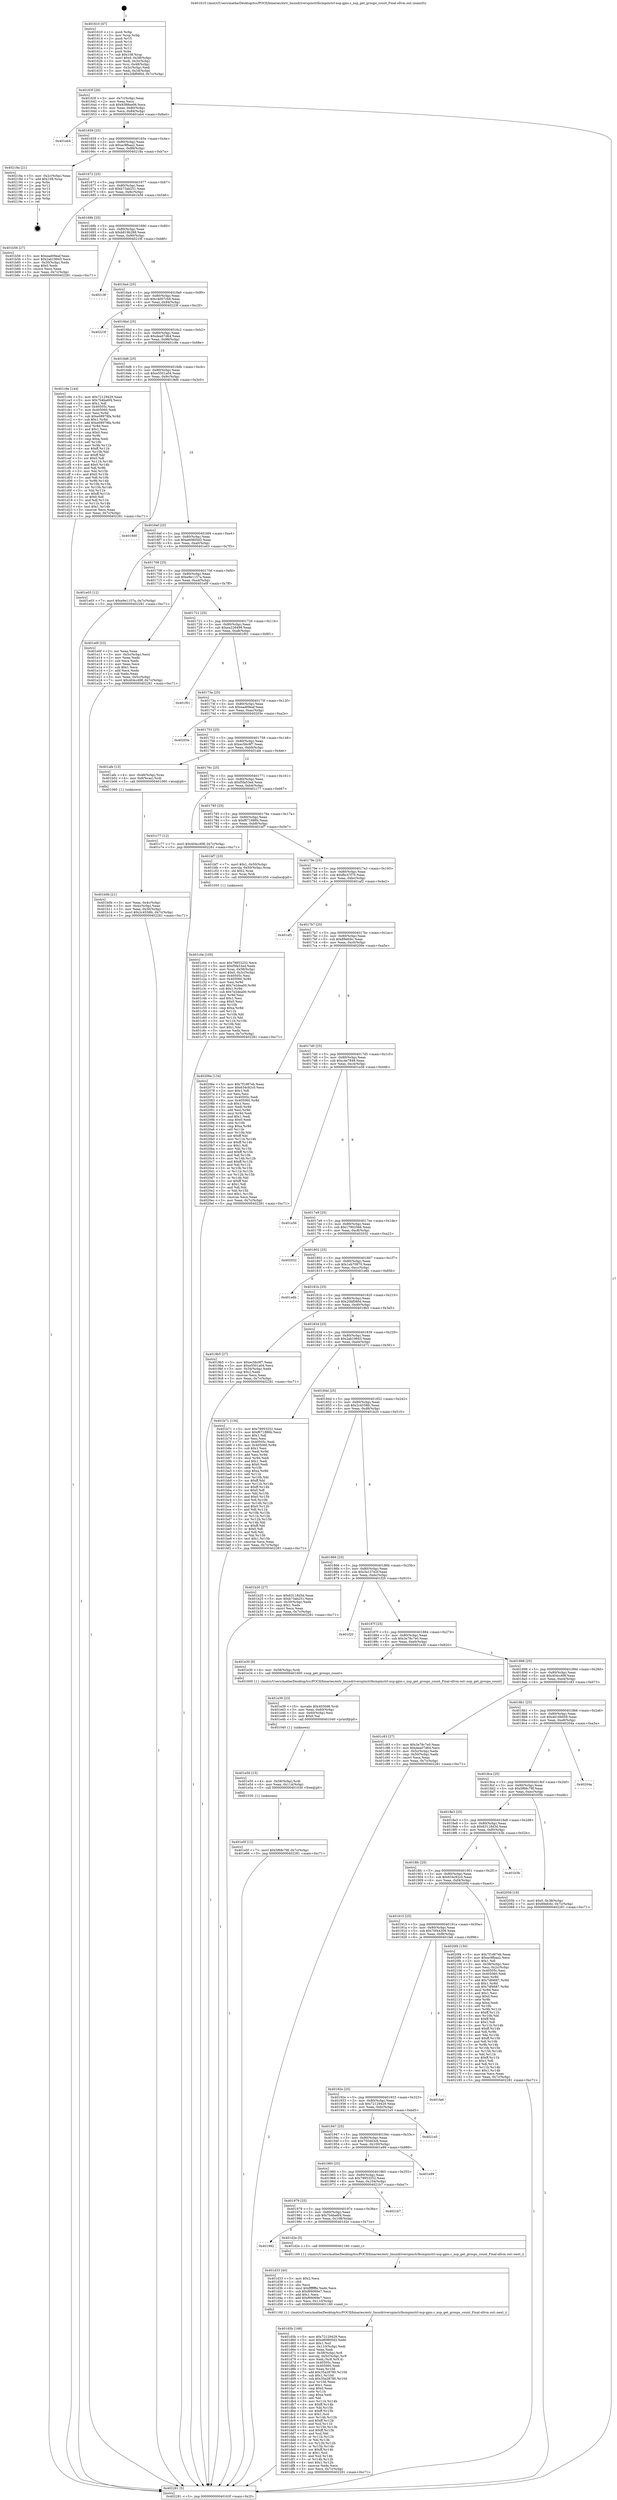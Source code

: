digraph "0x401610" {
  label = "0x401610 (/mnt/c/Users/mathe/Desktop/tcc/POCII/binaries/extr_linuxdriverspinctrlbcmpinctrl-nsp-gpio.c_nsp_get_groups_count_Final-ollvm.out::main(0))"
  labelloc = "t"
  node[shape=record]

  Entry [label="",width=0.3,height=0.3,shape=circle,fillcolor=black,style=filled]
  "0x40163f" [label="{
     0x40163f [26]\l
     | [instrs]\l
     &nbsp;&nbsp;0x40163f \<+3\>: mov -0x7c(%rbp),%eax\l
     &nbsp;&nbsp;0x401642 \<+2\>: mov %eax,%ecx\l
     &nbsp;&nbsp;0x401644 \<+6\>: sub $0x9388ee06,%ecx\l
     &nbsp;&nbsp;0x40164a \<+3\>: mov %eax,-0x80(%rbp)\l
     &nbsp;&nbsp;0x40164d \<+6\>: mov %ecx,-0x84(%rbp)\l
     &nbsp;&nbsp;0x401653 \<+6\>: je 0000000000401eb4 \<main+0x8a4\>\l
  }"]
  "0x401eb4" [label="{
     0x401eb4\l
  }", style=dashed]
  "0x401659" [label="{
     0x401659 [25]\l
     | [instrs]\l
     &nbsp;&nbsp;0x401659 \<+5\>: jmp 000000000040165e \<main+0x4e\>\l
     &nbsp;&nbsp;0x40165e \<+3\>: mov -0x80(%rbp),%eax\l
     &nbsp;&nbsp;0x401661 \<+5\>: sub $0xac9fbaa2,%eax\l
     &nbsp;&nbsp;0x401666 \<+6\>: mov %eax,-0x88(%rbp)\l
     &nbsp;&nbsp;0x40166c \<+6\>: je 000000000040218a \<main+0xb7a\>\l
  }"]
  Exit [label="",width=0.3,height=0.3,shape=circle,fillcolor=black,style=filled,peripheries=2]
  "0x40218a" [label="{
     0x40218a [21]\l
     | [instrs]\l
     &nbsp;&nbsp;0x40218a \<+3\>: mov -0x2c(%rbp),%eax\l
     &nbsp;&nbsp;0x40218d \<+7\>: add $0x108,%rsp\l
     &nbsp;&nbsp;0x402194 \<+1\>: pop %rbx\l
     &nbsp;&nbsp;0x402195 \<+2\>: pop %r12\l
     &nbsp;&nbsp;0x402197 \<+2\>: pop %r13\l
     &nbsp;&nbsp;0x402199 \<+2\>: pop %r14\l
     &nbsp;&nbsp;0x40219b \<+2\>: pop %r15\l
     &nbsp;&nbsp;0x40219d \<+1\>: pop %rbp\l
     &nbsp;&nbsp;0x40219e \<+1\>: ret\l
  }"]
  "0x401672" [label="{
     0x401672 [25]\l
     | [instrs]\l
     &nbsp;&nbsp;0x401672 \<+5\>: jmp 0000000000401677 \<main+0x67\>\l
     &nbsp;&nbsp;0x401677 \<+3\>: mov -0x80(%rbp),%eax\l
     &nbsp;&nbsp;0x40167a \<+5\>: sub $0xb73ab251,%eax\l
     &nbsp;&nbsp;0x40167f \<+6\>: mov %eax,-0x8c(%rbp)\l
     &nbsp;&nbsp;0x401685 \<+6\>: je 0000000000401b56 \<main+0x546\>\l
  }"]
  "0x401e5f" [label="{
     0x401e5f [12]\l
     | [instrs]\l
     &nbsp;&nbsp;0x401e5f \<+7\>: movl $0x5f68c78f,-0x7c(%rbp)\l
     &nbsp;&nbsp;0x401e66 \<+5\>: jmp 0000000000402281 \<main+0xc71\>\l
  }"]
  "0x401b56" [label="{
     0x401b56 [27]\l
     | [instrs]\l
     &nbsp;&nbsp;0x401b56 \<+5\>: mov $0xead09eaf,%eax\l
     &nbsp;&nbsp;0x401b5b \<+5\>: mov $0x2ab19843,%ecx\l
     &nbsp;&nbsp;0x401b60 \<+3\>: mov -0x30(%rbp),%edx\l
     &nbsp;&nbsp;0x401b63 \<+3\>: cmp $0x0,%edx\l
     &nbsp;&nbsp;0x401b66 \<+3\>: cmove %ecx,%eax\l
     &nbsp;&nbsp;0x401b69 \<+3\>: mov %eax,-0x7c(%rbp)\l
     &nbsp;&nbsp;0x401b6c \<+5\>: jmp 0000000000402281 \<main+0xc71\>\l
  }"]
  "0x40168b" [label="{
     0x40168b [25]\l
     | [instrs]\l
     &nbsp;&nbsp;0x40168b \<+5\>: jmp 0000000000401690 \<main+0x80\>\l
     &nbsp;&nbsp;0x401690 \<+3\>: mov -0x80(%rbp),%eax\l
     &nbsp;&nbsp;0x401693 \<+5\>: sub $0xb819b288,%eax\l
     &nbsp;&nbsp;0x401698 \<+6\>: mov %eax,-0x90(%rbp)\l
     &nbsp;&nbsp;0x40169e \<+6\>: je 000000000040219f \<main+0xb8f\>\l
  }"]
  "0x401e50" [label="{
     0x401e50 [15]\l
     | [instrs]\l
     &nbsp;&nbsp;0x401e50 \<+4\>: mov -0x58(%rbp),%rdi\l
     &nbsp;&nbsp;0x401e54 \<+6\>: mov %eax,-0x114(%rbp)\l
     &nbsp;&nbsp;0x401e5a \<+5\>: call 0000000000401030 \<free@plt\>\l
     | [calls]\l
     &nbsp;&nbsp;0x401030 \{1\} (unknown)\l
  }"]
  "0x40219f" [label="{
     0x40219f\l
  }", style=dashed]
  "0x4016a4" [label="{
     0x4016a4 [25]\l
     | [instrs]\l
     &nbsp;&nbsp;0x4016a4 \<+5\>: jmp 00000000004016a9 \<main+0x99\>\l
     &nbsp;&nbsp;0x4016a9 \<+3\>: mov -0x80(%rbp),%eax\l
     &nbsp;&nbsp;0x4016ac \<+5\>: sub $0xc4007cb9,%eax\l
     &nbsp;&nbsp;0x4016b1 \<+6\>: mov %eax,-0x94(%rbp)\l
     &nbsp;&nbsp;0x4016b7 \<+6\>: je 000000000040223f \<main+0xc2f\>\l
  }"]
  "0x401e39" [label="{
     0x401e39 [23]\l
     | [instrs]\l
     &nbsp;&nbsp;0x401e39 \<+10\>: movabs $0x4030d6,%rdi\l
     &nbsp;&nbsp;0x401e43 \<+3\>: mov %eax,-0x60(%rbp)\l
     &nbsp;&nbsp;0x401e46 \<+3\>: mov -0x60(%rbp),%esi\l
     &nbsp;&nbsp;0x401e49 \<+2\>: mov $0x0,%al\l
     &nbsp;&nbsp;0x401e4b \<+5\>: call 0000000000401040 \<printf@plt\>\l
     | [calls]\l
     &nbsp;&nbsp;0x401040 \{1\} (unknown)\l
  }"]
  "0x40223f" [label="{
     0x40223f\l
  }", style=dashed]
  "0x4016bd" [label="{
     0x4016bd [25]\l
     | [instrs]\l
     &nbsp;&nbsp;0x4016bd \<+5\>: jmp 00000000004016c2 \<main+0xb2\>\l
     &nbsp;&nbsp;0x4016c2 \<+3\>: mov -0x80(%rbp),%eax\l
     &nbsp;&nbsp;0x4016c5 \<+5\>: sub $0xdea07d64,%eax\l
     &nbsp;&nbsp;0x4016ca \<+6\>: mov %eax,-0x98(%rbp)\l
     &nbsp;&nbsp;0x4016d0 \<+6\>: je 0000000000401c9e \<main+0x68e\>\l
  }"]
  "0x401d5b" [label="{
     0x401d5b [168]\l
     | [instrs]\l
     &nbsp;&nbsp;0x401d5b \<+5\>: mov $0x72129429,%ecx\l
     &nbsp;&nbsp;0x401d60 \<+5\>: mov $0xe60805d3,%edx\l
     &nbsp;&nbsp;0x401d65 \<+3\>: mov $0x1,%sil\l
     &nbsp;&nbsp;0x401d68 \<+6\>: mov -0x110(%rbp),%edi\l
     &nbsp;&nbsp;0x401d6e \<+3\>: imul %eax,%edi\l
     &nbsp;&nbsp;0x401d71 \<+4\>: mov -0x58(%rbp),%r8\l
     &nbsp;&nbsp;0x401d75 \<+4\>: movslq -0x5c(%rbp),%r9\l
     &nbsp;&nbsp;0x401d79 \<+4\>: mov %edi,(%r8,%r9,4)\l
     &nbsp;&nbsp;0x401d7d \<+7\>: mov 0x40505c,%eax\l
     &nbsp;&nbsp;0x401d84 \<+7\>: mov 0x405060,%edi\l
     &nbsp;&nbsp;0x401d8b \<+3\>: mov %eax,%r10d\l
     &nbsp;&nbsp;0x401d8e \<+7\>: add $0x35a28780,%r10d\l
     &nbsp;&nbsp;0x401d95 \<+4\>: sub $0x1,%r10d\l
     &nbsp;&nbsp;0x401d99 \<+7\>: sub $0x35a28780,%r10d\l
     &nbsp;&nbsp;0x401da0 \<+4\>: imul %r10d,%eax\l
     &nbsp;&nbsp;0x401da4 \<+3\>: and $0x1,%eax\l
     &nbsp;&nbsp;0x401da7 \<+3\>: cmp $0x0,%eax\l
     &nbsp;&nbsp;0x401daa \<+4\>: sete %r11b\l
     &nbsp;&nbsp;0x401dae \<+3\>: cmp $0xa,%edi\l
     &nbsp;&nbsp;0x401db1 \<+3\>: setl %bl\l
     &nbsp;&nbsp;0x401db4 \<+3\>: mov %r11b,%r14b\l
     &nbsp;&nbsp;0x401db7 \<+4\>: xor $0xff,%r14b\l
     &nbsp;&nbsp;0x401dbb \<+3\>: mov %bl,%r15b\l
     &nbsp;&nbsp;0x401dbe \<+4\>: xor $0xff,%r15b\l
     &nbsp;&nbsp;0x401dc2 \<+4\>: xor $0x1,%sil\l
     &nbsp;&nbsp;0x401dc6 \<+3\>: mov %r14b,%r12b\l
     &nbsp;&nbsp;0x401dc9 \<+4\>: and $0xff,%r12b\l
     &nbsp;&nbsp;0x401dcd \<+3\>: and %sil,%r11b\l
     &nbsp;&nbsp;0x401dd0 \<+3\>: mov %r15b,%r13b\l
     &nbsp;&nbsp;0x401dd3 \<+4\>: and $0xff,%r13b\l
     &nbsp;&nbsp;0x401dd7 \<+3\>: and %sil,%bl\l
     &nbsp;&nbsp;0x401dda \<+3\>: or %r11b,%r12b\l
     &nbsp;&nbsp;0x401ddd \<+3\>: or %bl,%r13b\l
     &nbsp;&nbsp;0x401de0 \<+3\>: xor %r13b,%r12b\l
     &nbsp;&nbsp;0x401de3 \<+3\>: or %r15b,%r14b\l
     &nbsp;&nbsp;0x401de6 \<+4\>: xor $0xff,%r14b\l
     &nbsp;&nbsp;0x401dea \<+4\>: or $0x1,%sil\l
     &nbsp;&nbsp;0x401dee \<+3\>: and %sil,%r14b\l
     &nbsp;&nbsp;0x401df1 \<+3\>: or %r14b,%r12b\l
     &nbsp;&nbsp;0x401df4 \<+4\>: test $0x1,%r12b\l
     &nbsp;&nbsp;0x401df8 \<+3\>: cmovne %edx,%ecx\l
     &nbsp;&nbsp;0x401dfb \<+3\>: mov %ecx,-0x7c(%rbp)\l
     &nbsp;&nbsp;0x401dfe \<+5\>: jmp 0000000000402281 \<main+0xc71\>\l
  }"]
  "0x401c9e" [label="{
     0x401c9e [144]\l
     | [instrs]\l
     &nbsp;&nbsp;0x401c9e \<+5\>: mov $0x72129429,%eax\l
     &nbsp;&nbsp;0x401ca3 \<+5\>: mov $0x7b4ba6f4,%ecx\l
     &nbsp;&nbsp;0x401ca8 \<+2\>: mov $0x1,%dl\l
     &nbsp;&nbsp;0x401caa \<+7\>: mov 0x40505c,%esi\l
     &nbsp;&nbsp;0x401cb1 \<+7\>: mov 0x405060,%edi\l
     &nbsp;&nbsp;0x401cb8 \<+3\>: mov %esi,%r8d\l
     &nbsp;&nbsp;0x401cbb \<+7\>: sub $0xe08978fa,%r8d\l
     &nbsp;&nbsp;0x401cc2 \<+4\>: sub $0x1,%r8d\l
     &nbsp;&nbsp;0x401cc6 \<+7\>: add $0xe08978fa,%r8d\l
     &nbsp;&nbsp;0x401ccd \<+4\>: imul %r8d,%esi\l
     &nbsp;&nbsp;0x401cd1 \<+3\>: and $0x1,%esi\l
     &nbsp;&nbsp;0x401cd4 \<+3\>: cmp $0x0,%esi\l
     &nbsp;&nbsp;0x401cd7 \<+4\>: sete %r9b\l
     &nbsp;&nbsp;0x401cdb \<+3\>: cmp $0xa,%edi\l
     &nbsp;&nbsp;0x401cde \<+4\>: setl %r10b\l
     &nbsp;&nbsp;0x401ce2 \<+3\>: mov %r9b,%r11b\l
     &nbsp;&nbsp;0x401ce5 \<+4\>: xor $0xff,%r11b\l
     &nbsp;&nbsp;0x401ce9 \<+3\>: mov %r10b,%bl\l
     &nbsp;&nbsp;0x401cec \<+3\>: xor $0xff,%bl\l
     &nbsp;&nbsp;0x401cef \<+3\>: xor $0x0,%dl\l
     &nbsp;&nbsp;0x401cf2 \<+3\>: mov %r11b,%r14b\l
     &nbsp;&nbsp;0x401cf5 \<+4\>: and $0x0,%r14b\l
     &nbsp;&nbsp;0x401cf9 \<+3\>: and %dl,%r9b\l
     &nbsp;&nbsp;0x401cfc \<+3\>: mov %bl,%r15b\l
     &nbsp;&nbsp;0x401cff \<+4\>: and $0x0,%r15b\l
     &nbsp;&nbsp;0x401d03 \<+3\>: and %dl,%r10b\l
     &nbsp;&nbsp;0x401d06 \<+3\>: or %r9b,%r14b\l
     &nbsp;&nbsp;0x401d09 \<+3\>: or %r10b,%r15b\l
     &nbsp;&nbsp;0x401d0c \<+3\>: xor %r15b,%r14b\l
     &nbsp;&nbsp;0x401d0f \<+3\>: or %bl,%r11b\l
     &nbsp;&nbsp;0x401d12 \<+4\>: xor $0xff,%r11b\l
     &nbsp;&nbsp;0x401d16 \<+3\>: or $0x0,%dl\l
     &nbsp;&nbsp;0x401d19 \<+3\>: and %dl,%r11b\l
     &nbsp;&nbsp;0x401d1c \<+3\>: or %r11b,%r14b\l
     &nbsp;&nbsp;0x401d1f \<+4\>: test $0x1,%r14b\l
     &nbsp;&nbsp;0x401d23 \<+3\>: cmovne %ecx,%eax\l
     &nbsp;&nbsp;0x401d26 \<+3\>: mov %eax,-0x7c(%rbp)\l
     &nbsp;&nbsp;0x401d29 \<+5\>: jmp 0000000000402281 \<main+0xc71\>\l
  }"]
  "0x4016d6" [label="{
     0x4016d6 [25]\l
     | [instrs]\l
     &nbsp;&nbsp;0x4016d6 \<+5\>: jmp 00000000004016db \<main+0xcb\>\l
     &nbsp;&nbsp;0x4016db \<+3\>: mov -0x80(%rbp),%eax\l
     &nbsp;&nbsp;0x4016de \<+5\>: sub $0xe5501a04,%eax\l
     &nbsp;&nbsp;0x4016e3 \<+6\>: mov %eax,-0x9c(%rbp)\l
     &nbsp;&nbsp;0x4016e9 \<+6\>: je 00000000004019d0 \<main+0x3c0\>\l
  }"]
  "0x401d33" [label="{
     0x401d33 [40]\l
     | [instrs]\l
     &nbsp;&nbsp;0x401d33 \<+5\>: mov $0x2,%ecx\l
     &nbsp;&nbsp;0x401d38 \<+1\>: cltd\l
     &nbsp;&nbsp;0x401d39 \<+2\>: idiv %ecx\l
     &nbsp;&nbsp;0x401d3b \<+6\>: imul $0xfffffffe,%edx,%ecx\l
     &nbsp;&nbsp;0x401d41 \<+6\>: sub $0xf66069e7,%ecx\l
     &nbsp;&nbsp;0x401d47 \<+3\>: add $0x1,%ecx\l
     &nbsp;&nbsp;0x401d4a \<+6\>: add $0xf66069e7,%ecx\l
     &nbsp;&nbsp;0x401d50 \<+6\>: mov %ecx,-0x110(%rbp)\l
     &nbsp;&nbsp;0x401d56 \<+5\>: call 0000000000401160 \<next_i\>\l
     | [calls]\l
     &nbsp;&nbsp;0x401160 \{1\} (/mnt/c/Users/mathe/Desktop/tcc/POCII/binaries/extr_linuxdriverspinctrlbcmpinctrl-nsp-gpio.c_nsp_get_groups_count_Final-ollvm.out::next_i)\l
  }"]
  "0x4019d0" [label="{
     0x4019d0\l
  }", style=dashed]
  "0x4016ef" [label="{
     0x4016ef [25]\l
     | [instrs]\l
     &nbsp;&nbsp;0x4016ef \<+5\>: jmp 00000000004016f4 \<main+0xe4\>\l
     &nbsp;&nbsp;0x4016f4 \<+3\>: mov -0x80(%rbp),%eax\l
     &nbsp;&nbsp;0x4016f7 \<+5\>: sub $0xe60805d3,%eax\l
     &nbsp;&nbsp;0x4016fc \<+6\>: mov %eax,-0xa0(%rbp)\l
     &nbsp;&nbsp;0x401702 \<+6\>: je 0000000000401e03 \<main+0x7f3\>\l
  }"]
  "0x401992" [label="{
     0x401992\l
  }", style=dashed]
  "0x401e03" [label="{
     0x401e03 [12]\l
     | [instrs]\l
     &nbsp;&nbsp;0x401e03 \<+7\>: movl $0xe9e1157a,-0x7c(%rbp)\l
     &nbsp;&nbsp;0x401e0a \<+5\>: jmp 0000000000402281 \<main+0xc71\>\l
  }"]
  "0x401708" [label="{
     0x401708 [25]\l
     | [instrs]\l
     &nbsp;&nbsp;0x401708 \<+5\>: jmp 000000000040170d \<main+0xfd\>\l
     &nbsp;&nbsp;0x40170d \<+3\>: mov -0x80(%rbp),%eax\l
     &nbsp;&nbsp;0x401710 \<+5\>: sub $0xe9e1157a,%eax\l
     &nbsp;&nbsp;0x401715 \<+6\>: mov %eax,-0xa4(%rbp)\l
     &nbsp;&nbsp;0x40171b \<+6\>: je 0000000000401e0f \<main+0x7ff\>\l
  }"]
  "0x401d2e" [label="{
     0x401d2e [5]\l
     | [instrs]\l
     &nbsp;&nbsp;0x401d2e \<+5\>: call 0000000000401160 \<next_i\>\l
     | [calls]\l
     &nbsp;&nbsp;0x401160 \{1\} (/mnt/c/Users/mathe/Desktop/tcc/POCII/binaries/extr_linuxdriverspinctrlbcmpinctrl-nsp-gpio.c_nsp_get_groups_count_Final-ollvm.out::next_i)\l
  }"]
  "0x401e0f" [label="{
     0x401e0f [33]\l
     | [instrs]\l
     &nbsp;&nbsp;0x401e0f \<+2\>: xor %eax,%eax\l
     &nbsp;&nbsp;0x401e11 \<+3\>: mov -0x5c(%rbp),%ecx\l
     &nbsp;&nbsp;0x401e14 \<+2\>: mov %eax,%edx\l
     &nbsp;&nbsp;0x401e16 \<+2\>: sub %ecx,%edx\l
     &nbsp;&nbsp;0x401e18 \<+2\>: mov %eax,%ecx\l
     &nbsp;&nbsp;0x401e1a \<+3\>: sub $0x1,%ecx\l
     &nbsp;&nbsp;0x401e1d \<+2\>: add %ecx,%edx\l
     &nbsp;&nbsp;0x401e1f \<+2\>: sub %edx,%eax\l
     &nbsp;&nbsp;0x401e21 \<+3\>: mov %eax,-0x5c(%rbp)\l
     &nbsp;&nbsp;0x401e24 \<+7\>: movl $0x404cc69f,-0x7c(%rbp)\l
     &nbsp;&nbsp;0x401e2b \<+5\>: jmp 0000000000402281 \<main+0xc71\>\l
  }"]
  "0x401721" [label="{
     0x401721 [25]\l
     | [instrs]\l
     &nbsp;&nbsp;0x401721 \<+5\>: jmp 0000000000401726 \<main+0x116\>\l
     &nbsp;&nbsp;0x401726 \<+3\>: mov -0x80(%rbp),%eax\l
     &nbsp;&nbsp;0x401729 \<+5\>: sub $0xea226499,%eax\l
     &nbsp;&nbsp;0x40172e \<+6\>: mov %eax,-0xa8(%rbp)\l
     &nbsp;&nbsp;0x401734 \<+6\>: je 0000000000401f01 \<main+0x8f1\>\l
  }"]
  "0x401979" [label="{
     0x401979 [25]\l
     | [instrs]\l
     &nbsp;&nbsp;0x401979 \<+5\>: jmp 000000000040197e \<main+0x36e\>\l
     &nbsp;&nbsp;0x40197e \<+3\>: mov -0x80(%rbp),%eax\l
     &nbsp;&nbsp;0x401981 \<+5\>: sub $0x7b4ba6f4,%eax\l
     &nbsp;&nbsp;0x401986 \<+6\>: mov %eax,-0x108(%rbp)\l
     &nbsp;&nbsp;0x40198c \<+6\>: je 0000000000401d2e \<main+0x71e\>\l
  }"]
  "0x401f01" [label="{
     0x401f01\l
  }", style=dashed]
  "0x40173a" [label="{
     0x40173a [25]\l
     | [instrs]\l
     &nbsp;&nbsp;0x40173a \<+5\>: jmp 000000000040173f \<main+0x12f\>\l
     &nbsp;&nbsp;0x40173f \<+3\>: mov -0x80(%rbp),%eax\l
     &nbsp;&nbsp;0x401742 \<+5\>: sub $0xead09eaf,%eax\l
     &nbsp;&nbsp;0x401747 \<+6\>: mov %eax,-0xac(%rbp)\l
     &nbsp;&nbsp;0x40174d \<+6\>: je 000000000040203e \<main+0xa2e\>\l
  }"]
  "0x4021b7" [label="{
     0x4021b7\l
  }", style=dashed]
  "0x40203e" [label="{
     0x40203e\l
  }", style=dashed]
  "0x401753" [label="{
     0x401753 [25]\l
     | [instrs]\l
     &nbsp;&nbsp;0x401753 \<+5\>: jmp 0000000000401758 \<main+0x148\>\l
     &nbsp;&nbsp;0x401758 \<+3\>: mov -0x80(%rbp),%eax\l
     &nbsp;&nbsp;0x40175b \<+5\>: sub $0xec56c9f7,%eax\l
     &nbsp;&nbsp;0x401760 \<+6\>: mov %eax,-0xb0(%rbp)\l
     &nbsp;&nbsp;0x401766 \<+6\>: je 0000000000401afe \<main+0x4ee\>\l
  }"]
  "0x401960" [label="{
     0x401960 [25]\l
     | [instrs]\l
     &nbsp;&nbsp;0x401960 \<+5\>: jmp 0000000000401965 \<main+0x355\>\l
     &nbsp;&nbsp;0x401965 \<+3\>: mov -0x80(%rbp),%eax\l
     &nbsp;&nbsp;0x401968 \<+5\>: sub $0x79953252,%eax\l
     &nbsp;&nbsp;0x40196d \<+6\>: mov %eax,-0x104(%rbp)\l
     &nbsp;&nbsp;0x401973 \<+6\>: je 00000000004021b7 \<main+0xba7\>\l
  }"]
  "0x401afe" [label="{
     0x401afe [13]\l
     | [instrs]\l
     &nbsp;&nbsp;0x401afe \<+4\>: mov -0x48(%rbp),%rax\l
     &nbsp;&nbsp;0x401b02 \<+4\>: mov 0x8(%rax),%rdi\l
     &nbsp;&nbsp;0x401b06 \<+5\>: call 0000000000401060 \<atoi@plt\>\l
     | [calls]\l
     &nbsp;&nbsp;0x401060 \{1\} (unknown)\l
  }"]
  "0x40176c" [label="{
     0x40176c [25]\l
     | [instrs]\l
     &nbsp;&nbsp;0x40176c \<+5\>: jmp 0000000000401771 \<main+0x161\>\l
     &nbsp;&nbsp;0x401771 \<+3\>: mov -0x80(%rbp),%eax\l
     &nbsp;&nbsp;0x401774 \<+5\>: sub $0xf5fa53ed,%eax\l
     &nbsp;&nbsp;0x401779 \<+6\>: mov %eax,-0xb4(%rbp)\l
     &nbsp;&nbsp;0x40177f \<+6\>: je 0000000000401c77 \<main+0x667\>\l
  }"]
  "0x401e99" [label="{
     0x401e99\l
  }", style=dashed]
  "0x401c77" [label="{
     0x401c77 [12]\l
     | [instrs]\l
     &nbsp;&nbsp;0x401c77 \<+7\>: movl $0x404cc69f,-0x7c(%rbp)\l
     &nbsp;&nbsp;0x401c7e \<+5\>: jmp 0000000000402281 \<main+0xc71\>\l
  }"]
  "0x401785" [label="{
     0x401785 [25]\l
     | [instrs]\l
     &nbsp;&nbsp;0x401785 \<+5\>: jmp 000000000040178a \<main+0x17a\>\l
     &nbsp;&nbsp;0x40178a \<+3\>: mov -0x80(%rbp),%eax\l
     &nbsp;&nbsp;0x40178d \<+5\>: sub $0xf671886b,%eax\l
     &nbsp;&nbsp;0x401792 \<+6\>: mov %eax,-0xb8(%rbp)\l
     &nbsp;&nbsp;0x401798 \<+6\>: je 0000000000401bf7 \<main+0x5e7\>\l
  }"]
  "0x401947" [label="{
     0x401947 [25]\l
     | [instrs]\l
     &nbsp;&nbsp;0x401947 \<+5\>: jmp 000000000040194c \<main+0x33c\>\l
     &nbsp;&nbsp;0x40194c \<+3\>: mov -0x80(%rbp),%eax\l
     &nbsp;&nbsp;0x40194f \<+5\>: sub $0x750463cb,%eax\l
     &nbsp;&nbsp;0x401954 \<+6\>: mov %eax,-0x100(%rbp)\l
     &nbsp;&nbsp;0x40195a \<+6\>: je 0000000000401e99 \<main+0x889\>\l
  }"]
  "0x401bf7" [label="{
     0x401bf7 [23]\l
     | [instrs]\l
     &nbsp;&nbsp;0x401bf7 \<+7\>: movl $0x1,-0x50(%rbp)\l
     &nbsp;&nbsp;0x401bfe \<+4\>: movslq -0x50(%rbp),%rax\l
     &nbsp;&nbsp;0x401c02 \<+4\>: shl $0x2,%rax\l
     &nbsp;&nbsp;0x401c06 \<+3\>: mov %rax,%rdi\l
     &nbsp;&nbsp;0x401c09 \<+5\>: call 0000000000401050 \<malloc@plt\>\l
     | [calls]\l
     &nbsp;&nbsp;0x401050 \{1\} (unknown)\l
  }"]
  "0x40179e" [label="{
     0x40179e [25]\l
     | [instrs]\l
     &nbsp;&nbsp;0x40179e \<+5\>: jmp 00000000004017a3 \<main+0x193\>\l
     &nbsp;&nbsp;0x4017a3 \<+3\>: mov -0x80(%rbp),%eax\l
     &nbsp;&nbsp;0x4017a6 \<+5\>: sub $0xfbc47f70,%eax\l
     &nbsp;&nbsp;0x4017ab \<+6\>: mov %eax,-0xbc(%rbp)\l
     &nbsp;&nbsp;0x4017b1 \<+6\>: je 0000000000401af2 \<main+0x4e2\>\l
  }"]
  "0x4021e5" [label="{
     0x4021e5\l
  }", style=dashed]
  "0x401af2" [label="{
     0x401af2\l
  }", style=dashed]
  "0x4017b7" [label="{
     0x4017b7 [25]\l
     | [instrs]\l
     &nbsp;&nbsp;0x4017b7 \<+5\>: jmp 00000000004017bc \<main+0x1ac\>\l
     &nbsp;&nbsp;0x4017bc \<+3\>: mov -0x80(%rbp),%eax\l
     &nbsp;&nbsp;0x4017bf \<+5\>: sub $0x89efc6c,%eax\l
     &nbsp;&nbsp;0x4017c4 \<+6\>: mov %eax,-0xc0(%rbp)\l
     &nbsp;&nbsp;0x4017ca \<+6\>: je 000000000040206e \<main+0xa5e\>\l
  }"]
  "0x40192e" [label="{
     0x40192e [25]\l
     | [instrs]\l
     &nbsp;&nbsp;0x40192e \<+5\>: jmp 0000000000401933 \<main+0x323\>\l
     &nbsp;&nbsp;0x401933 \<+3\>: mov -0x80(%rbp),%eax\l
     &nbsp;&nbsp;0x401936 \<+5\>: sub $0x72129429,%eax\l
     &nbsp;&nbsp;0x40193b \<+6\>: mov %eax,-0xfc(%rbp)\l
     &nbsp;&nbsp;0x401941 \<+6\>: je 00000000004021e5 \<main+0xbd5\>\l
  }"]
  "0x40206e" [label="{
     0x40206e [134]\l
     | [instrs]\l
     &nbsp;&nbsp;0x40206e \<+5\>: mov $0x7f1d87eb,%eax\l
     &nbsp;&nbsp;0x402073 \<+5\>: mov $0x634c92c0,%ecx\l
     &nbsp;&nbsp;0x402078 \<+2\>: mov $0x1,%dl\l
     &nbsp;&nbsp;0x40207a \<+2\>: xor %esi,%esi\l
     &nbsp;&nbsp;0x40207c \<+7\>: mov 0x40505c,%edi\l
     &nbsp;&nbsp;0x402083 \<+8\>: mov 0x405060,%r8d\l
     &nbsp;&nbsp;0x40208b \<+3\>: sub $0x1,%esi\l
     &nbsp;&nbsp;0x40208e \<+3\>: mov %edi,%r9d\l
     &nbsp;&nbsp;0x402091 \<+3\>: add %esi,%r9d\l
     &nbsp;&nbsp;0x402094 \<+4\>: imul %r9d,%edi\l
     &nbsp;&nbsp;0x402098 \<+3\>: and $0x1,%edi\l
     &nbsp;&nbsp;0x40209b \<+3\>: cmp $0x0,%edi\l
     &nbsp;&nbsp;0x40209e \<+4\>: sete %r10b\l
     &nbsp;&nbsp;0x4020a2 \<+4\>: cmp $0xa,%r8d\l
     &nbsp;&nbsp;0x4020a6 \<+4\>: setl %r11b\l
     &nbsp;&nbsp;0x4020aa \<+3\>: mov %r10b,%bl\l
     &nbsp;&nbsp;0x4020ad \<+3\>: xor $0xff,%bl\l
     &nbsp;&nbsp;0x4020b0 \<+3\>: mov %r11b,%r14b\l
     &nbsp;&nbsp;0x4020b3 \<+4\>: xor $0xff,%r14b\l
     &nbsp;&nbsp;0x4020b7 \<+3\>: xor $0x1,%dl\l
     &nbsp;&nbsp;0x4020ba \<+3\>: mov %bl,%r15b\l
     &nbsp;&nbsp;0x4020bd \<+4\>: and $0xff,%r15b\l
     &nbsp;&nbsp;0x4020c1 \<+3\>: and %dl,%r10b\l
     &nbsp;&nbsp;0x4020c4 \<+3\>: mov %r14b,%r12b\l
     &nbsp;&nbsp;0x4020c7 \<+4\>: and $0xff,%r12b\l
     &nbsp;&nbsp;0x4020cb \<+3\>: and %dl,%r11b\l
     &nbsp;&nbsp;0x4020ce \<+3\>: or %r10b,%r15b\l
     &nbsp;&nbsp;0x4020d1 \<+3\>: or %r11b,%r12b\l
     &nbsp;&nbsp;0x4020d4 \<+3\>: xor %r12b,%r15b\l
     &nbsp;&nbsp;0x4020d7 \<+3\>: or %r14b,%bl\l
     &nbsp;&nbsp;0x4020da \<+3\>: xor $0xff,%bl\l
     &nbsp;&nbsp;0x4020dd \<+3\>: or $0x1,%dl\l
     &nbsp;&nbsp;0x4020e0 \<+2\>: and %dl,%bl\l
     &nbsp;&nbsp;0x4020e2 \<+3\>: or %bl,%r15b\l
     &nbsp;&nbsp;0x4020e5 \<+4\>: test $0x1,%r15b\l
     &nbsp;&nbsp;0x4020e9 \<+3\>: cmovne %ecx,%eax\l
     &nbsp;&nbsp;0x4020ec \<+3\>: mov %eax,-0x7c(%rbp)\l
     &nbsp;&nbsp;0x4020ef \<+5\>: jmp 0000000000402281 \<main+0xc71\>\l
  }"]
  "0x4017d0" [label="{
     0x4017d0 [25]\l
     | [instrs]\l
     &nbsp;&nbsp;0x4017d0 \<+5\>: jmp 00000000004017d5 \<main+0x1c5\>\l
     &nbsp;&nbsp;0x4017d5 \<+3\>: mov -0x80(%rbp),%eax\l
     &nbsp;&nbsp;0x4017d8 \<+5\>: sub $0xc4e7848,%eax\l
     &nbsp;&nbsp;0x4017dd \<+6\>: mov %eax,-0xc4(%rbp)\l
     &nbsp;&nbsp;0x4017e3 \<+6\>: je 0000000000401a56 \<main+0x446\>\l
  }"]
  "0x401fa6" [label="{
     0x401fa6\l
  }", style=dashed]
  "0x401a56" [label="{
     0x401a56\l
  }", style=dashed]
  "0x4017e9" [label="{
     0x4017e9 [25]\l
     | [instrs]\l
     &nbsp;&nbsp;0x4017e9 \<+5\>: jmp 00000000004017ee \<main+0x1de\>\l
     &nbsp;&nbsp;0x4017ee \<+3\>: mov -0x80(%rbp),%eax\l
     &nbsp;&nbsp;0x4017f1 \<+5\>: sub $0x17902566,%eax\l
     &nbsp;&nbsp;0x4017f6 \<+6\>: mov %eax,-0xc8(%rbp)\l
     &nbsp;&nbsp;0x4017fc \<+6\>: je 0000000000402032 \<main+0xa22\>\l
  }"]
  "0x401915" [label="{
     0x401915 [25]\l
     | [instrs]\l
     &nbsp;&nbsp;0x401915 \<+5\>: jmp 000000000040191a \<main+0x30a\>\l
     &nbsp;&nbsp;0x40191a \<+3\>: mov -0x80(%rbp),%eax\l
     &nbsp;&nbsp;0x40191d \<+5\>: sub $0x70f44309,%eax\l
     &nbsp;&nbsp;0x401922 \<+6\>: mov %eax,-0xf8(%rbp)\l
     &nbsp;&nbsp;0x401928 \<+6\>: je 0000000000401fa6 \<main+0x996\>\l
  }"]
  "0x402032" [label="{
     0x402032\l
  }", style=dashed]
  "0x401802" [label="{
     0x401802 [25]\l
     | [instrs]\l
     &nbsp;&nbsp;0x401802 \<+5\>: jmp 0000000000401807 \<main+0x1f7\>\l
     &nbsp;&nbsp;0x401807 \<+3\>: mov -0x80(%rbp),%eax\l
     &nbsp;&nbsp;0x40180a \<+5\>: sub $0x1eb70870,%eax\l
     &nbsp;&nbsp;0x40180f \<+6\>: mov %eax,-0xcc(%rbp)\l
     &nbsp;&nbsp;0x401815 \<+6\>: je 0000000000401e6b \<main+0x85b\>\l
  }"]
  "0x4020f4" [label="{
     0x4020f4 [150]\l
     | [instrs]\l
     &nbsp;&nbsp;0x4020f4 \<+5\>: mov $0x7f1d87eb,%eax\l
     &nbsp;&nbsp;0x4020f9 \<+5\>: mov $0xac9fbaa2,%ecx\l
     &nbsp;&nbsp;0x4020fe \<+2\>: mov $0x1,%dl\l
     &nbsp;&nbsp;0x402100 \<+3\>: mov -0x38(%rbp),%esi\l
     &nbsp;&nbsp;0x402103 \<+3\>: mov %esi,-0x2c(%rbp)\l
     &nbsp;&nbsp;0x402106 \<+7\>: mov 0x40505c,%esi\l
     &nbsp;&nbsp;0x40210d \<+7\>: mov 0x405060,%edi\l
     &nbsp;&nbsp;0x402114 \<+3\>: mov %esi,%r8d\l
     &nbsp;&nbsp;0x402117 \<+7\>: add $0x7df4687,%r8d\l
     &nbsp;&nbsp;0x40211e \<+4\>: sub $0x1,%r8d\l
     &nbsp;&nbsp;0x402122 \<+7\>: sub $0x7df4687,%r8d\l
     &nbsp;&nbsp;0x402129 \<+4\>: imul %r8d,%esi\l
     &nbsp;&nbsp;0x40212d \<+3\>: and $0x1,%esi\l
     &nbsp;&nbsp;0x402130 \<+3\>: cmp $0x0,%esi\l
     &nbsp;&nbsp;0x402133 \<+4\>: sete %r9b\l
     &nbsp;&nbsp;0x402137 \<+3\>: cmp $0xa,%edi\l
     &nbsp;&nbsp;0x40213a \<+4\>: setl %r10b\l
     &nbsp;&nbsp;0x40213e \<+3\>: mov %r9b,%r11b\l
     &nbsp;&nbsp;0x402141 \<+4\>: xor $0xff,%r11b\l
     &nbsp;&nbsp;0x402145 \<+3\>: mov %r10b,%bl\l
     &nbsp;&nbsp;0x402148 \<+3\>: xor $0xff,%bl\l
     &nbsp;&nbsp;0x40214b \<+3\>: xor $0x1,%dl\l
     &nbsp;&nbsp;0x40214e \<+3\>: mov %r11b,%r14b\l
     &nbsp;&nbsp;0x402151 \<+4\>: and $0xff,%r14b\l
     &nbsp;&nbsp;0x402155 \<+3\>: and %dl,%r9b\l
     &nbsp;&nbsp;0x402158 \<+3\>: mov %bl,%r15b\l
     &nbsp;&nbsp;0x40215b \<+4\>: and $0xff,%r15b\l
     &nbsp;&nbsp;0x40215f \<+3\>: and %dl,%r10b\l
     &nbsp;&nbsp;0x402162 \<+3\>: or %r9b,%r14b\l
     &nbsp;&nbsp;0x402165 \<+3\>: or %r10b,%r15b\l
     &nbsp;&nbsp;0x402168 \<+3\>: xor %r15b,%r14b\l
     &nbsp;&nbsp;0x40216b \<+3\>: or %bl,%r11b\l
     &nbsp;&nbsp;0x40216e \<+4\>: xor $0xff,%r11b\l
     &nbsp;&nbsp;0x402172 \<+3\>: or $0x1,%dl\l
     &nbsp;&nbsp;0x402175 \<+3\>: and %dl,%r11b\l
     &nbsp;&nbsp;0x402178 \<+3\>: or %r11b,%r14b\l
     &nbsp;&nbsp;0x40217b \<+4\>: test $0x1,%r14b\l
     &nbsp;&nbsp;0x40217f \<+3\>: cmovne %ecx,%eax\l
     &nbsp;&nbsp;0x402182 \<+3\>: mov %eax,-0x7c(%rbp)\l
     &nbsp;&nbsp;0x402185 \<+5\>: jmp 0000000000402281 \<main+0xc71\>\l
  }"]
  "0x401e6b" [label="{
     0x401e6b\l
  }", style=dashed]
  "0x40181b" [label="{
     0x40181b [25]\l
     | [instrs]\l
     &nbsp;&nbsp;0x40181b \<+5\>: jmp 0000000000401820 \<main+0x210\>\l
     &nbsp;&nbsp;0x401820 \<+3\>: mov -0x80(%rbp),%eax\l
     &nbsp;&nbsp;0x401823 \<+5\>: sub $0x20bf080d,%eax\l
     &nbsp;&nbsp;0x401828 \<+6\>: mov %eax,-0xd0(%rbp)\l
     &nbsp;&nbsp;0x40182e \<+6\>: je 00000000004019b5 \<main+0x3a5\>\l
  }"]
  "0x4018fc" [label="{
     0x4018fc [25]\l
     | [instrs]\l
     &nbsp;&nbsp;0x4018fc \<+5\>: jmp 0000000000401901 \<main+0x2f1\>\l
     &nbsp;&nbsp;0x401901 \<+3\>: mov -0x80(%rbp),%eax\l
     &nbsp;&nbsp;0x401904 \<+5\>: sub $0x634c92c0,%eax\l
     &nbsp;&nbsp;0x401909 \<+6\>: mov %eax,-0xf4(%rbp)\l
     &nbsp;&nbsp;0x40190f \<+6\>: je 00000000004020f4 \<main+0xae4\>\l
  }"]
  "0x4019b5" [label="{
     0x4019b5 [27]\l
     | [instrs]\l
     &nbsp;&nbsp;0x4019b5 \<+5\>: mov $0xec56c9f7,%eax\l
     &nbsp;&nbsp;0x4019ba \<+5\>: mov $0xe5501a04,%ecx\l
     &nbsp;&nbsp;0x4019bf \<+3\>: mov -0x34(%rbp),%edx\l
     &nbsp;&nbsp;0x4019c2 \<+3\>: cmp $0x2,%edx\l
     &nbsp;&nbsp;0x4019c5 \<+3\>: cmovne %ecx,%eax\l
     &nbsp;&nbsp;0x4019c8 \<+3\>: mov %eax,-0x7c(%rbp)\l
     &nbsp;&nbsp;0x4019cb \<+5\>: jmp 0000000000402281 \<main+0xc71\>\l
  }"]
  "0x401834" [label="{
     0x401834 [25]\l
     | [instrs]\l
     &nbsp;&nbsp;0x401834 \<+5\>: jmp 0000000000401839 \<main+0x229\>\l
     &nbsp;&nbsp;0x401839 \<+3\>: mov -0x80(%rbp),%eax\l
     &nbsp;&nbsp;0x40183c \<+5\>: sub $0x2ab19843,%eax\l
     &nbsp;&nbsp;0x401841 \<+6\>: mov %eax,-0xd4(%rbp)\l
     &nbsp;&nbsp;0x401847 \<+6\>: je 0000000000401b71 \<main+0x561\>\l
  }"]
  "0x402281" [label="{
     0x402281 [5]\l
     | [instrs]\l
     &nbsp;&nbsp;0x402281 \<+5\>: jmp 000000000040163f \<main+0x2f\>\l
  }"]
  "0x401610" [label="{
     0x401610 [47]\l
     | [instrs]\l
     &nbsp;&nbsp;0x401610 \<+1\>: push %rbp\l
     &nbsp;&nbsp;0x401611 \<+3\>: mov %rsp,%rbp\l
     &nbsp;&nbsp;0x401614 \<+2\>: push %r15\l
     &nbsp;&nbsp;0x401616 \<+2\>: push %r14\l
     &nbsp;&nbsp;0x401618 \<+2\>: push %r13\l
     &nbsp;&nbsp;0x40161a \<+2\>: push %r12\l
     &nbsp;&nbsp;0x40161c \<+1\>: push %rbx\l
     &nbsp;&nbsp;0x40161d \<+7\>: sub $0x108,%rsp\l
     &nbsp;&nbsp;0x401624 \<+7\>: movl $0x0,-0x38(%rbp)\l
     &nbsp;&nbsp;0x40162b \<+3\>: mov %edi,-0x3c(%rbp)\l
     &nbsp;&nbsp;0x40162e \<+4\>: mov %rsi,-0x48(%rbp)\l
     &nbsp;&nbsp;0x401632 \<+3\>: mov -0x3c(%rbp),%edi\l
     &nbsp;&nbsp;0x401635 \<+3\>: mov %edi,-0x34(%rbp)\l
     &nbsp;&nbsp;0x401638 \<+7\>: movl $0x20bf080d,-0x7c(%rbp)\l
  }"]
  "0x401b0b" [label="{
     0x401b0b [21]\l
     | [instrs]\l
     &nbsp;&nbsp;0x401b0b \<+3\>: mov %eax,-0x4c(%rbp)\l
     &nbsp;&nbsp;0x401b0e \<+3\>: mov -0x4c(%rbp),%eax\l
     &nbsp;&nbsp;0x401b11 \<+3\>: mov %eax,-0x30(%rbp)\l
     &nbsp;&nbsp;0x401b14 \<+7\>: movl $0x2c4558fc,-0x7c(%rbp)\l
     &nbsp;&nbsp;0x401b1b \<+5\>: jmp 0000000000402281 \<main+0xc71\>\l
  }"]
  "0x401b3b" [label="{
     0x401b3b\l
  }", style=dashed]
  "0x401b71" [label="{
     0x401b71 [134]\l
     | [instrs]\l
     &nbsp;&nbsp;0x401b71 \<+5\>: mov $0x79953252,%eax\l
     &nbsp;&nbsp;0x401b76 \<+5\>: mov $0xf671886b,%ecx\l
     &nbsp;&nbsp;0x401b7b \<+2\>: mov $0x1,%dl\l
     &nbsp;&nbsp;0x401b7d \<+2\>: xor %esi,%esi\l
     &nbsp;&nbsp;0x401b7f \<+7\>: mov 0x40505c,%edi\l
     &nbsp;&nbsp;0x401b86 \<+8\>: mov 0x405060,%r8d\l
     &nbsp;&nbsp;0x401b8e \<+3\>: sub $0x1,%esi\l
     &nbsp;&nbsp;0x401b91 \<+3\>: mov %edi,%r9d\l
     &nbsp;&nbsp;0x401b94 \<+3\>: add %esi,%r9d\l
     &nbsp;&nbsp;0x401b97 \<+4\>: imul %r9d,%edi\l
     &nbsp;&nbsp;0x401b9b \<+3\>: and $0x1,%edi\l
     &nbsp;&nbsp;0x401b9e \<+3\>: cmp $0x0,%edi\l
     &nbsp;&nbsp;0x401ba1 \<+4\>: sete %r10b\l
     &nbsp;&nbsp;0x401ba5 \<+4\>: cmp $0xa,%r8d\l
     &nbsp;&nbsp;0x401ba9 \<+4\>: setl %r11b\l
     &nbsp;&nbsp;0x401bad \<+3\>: mov %r10b,%bl\l
     &nbsp;&nbsp;0x401bb0 \<+3\>: xor $0xff,%bl\l
     &nbsp;&nbsp;0x401bb3 \<+3\>: mov %r11b,%r14b\l
     &nbsp;&nbsp;0x401bb6 \<+4\>: xor $0xff,%r14b\l
     &nbsp;&nbsp;0x401bba \<+3\>: xor $0x0,%dl\l
     &nbsp;&nbsp;0x401bbd \<+3\>: mov %bl,%r15b\l
     &nbsp;&nbsp;0x401bc0 \<+4\>: and $0x0,%r15b\l
     &nbsp;&nbsp;0x401bc4 \<+3\>: and %dl,%r10b\l
     &nbsp;&nbsp;0x401bc7 \<+3\>: mov %r14b,%r12b\l
     &nbsp;&nbsp;0x401bca \<+4\>: and $0x0,%r12b\l
     &nbsp;&nbsp;0x401bce \<+3\>: and %dl,%r11b\l
     &nbsp;&nbsp;0x401bd1 \<+3\>: or %r10b,%r15b\l
     &nbsp;&nbsp;0x401bd4 \<+3\>: or %r11b,%r12b\l
     &nbsp;&nbsp;0x401bd7 \<+3\>: xor %r12b,%r15b\l
     &nbsp;&nbsp;0x401bda \<+3\>: or %r14b,%bl\l
     &nbsp;&nbsp;0x401bdd \<+3\>: xor $0xff,%bl\l
     &nbsp;&nbsp;0x401be0 \<+3\>: or $0x0,%dl\l
     &nbsp;&nbsp;0x401be3 \<+2\>: and %dl,%bl\l
     &nbsp;&nbsp;0x401be5 \<+3\>: or %bl,%r15b\l
     &nbsp;&nbsp;0x401be8 \<+4\>: test $0x1,%r15b\l
     &nbsp;&nbsp;0x401bec \<+3\>: cmovne %ecx,%eax\l
     &nbsp;&nbsp;0x401bef \<+3\>: mov %eax,-0x7c(%rbp)\l
     &nbsp;&nbsp;0x401bf2 \<+5\>: jmp 0000000000402281 \<main+0xc71\>\l
  }"]
  "0x40184d" [label="{
     0x40184d [25]\l
     | [instrs]\l
     &nbsp;&nbsp;0x40184d \<+5\>: jmp 0000000000401852 \<main+0x242\>\l
     &nbsp;&nbsp;0x401852 \<+3\>: mov -0x80(%rbp),%eax\l
     &nbsp;&nbsp;0x401855 \<+5\>: sub $0x2c4558fc,%eax\l
     &nbsp;&nbsp;0x40185a \<+6\>: mov %eax,-0xd8(%rbp)\l
     &nbsp;&nbsp;0x401860 \<+6\>: je 0000000000401b20 \<main+0x510\>\l
  }"]
  "0x4018e3" [label="{
     0x4018e3 [25]\l
     | [instrs]\l
     &nbsp;&nbsp;0x4018e3 \<+5\>: jmp 00000000004018e8 \<main+0x2d8\>\l
     &nbsp;&nbsp;0x4018e8 \<+3\>: mov -0x80(%rbp),%eax\l
     &nbsp;&nbsp;0x4018eb \<+5\>: sub $0x63118d3d,%eax\l
     &nbsp;&nbsp;0x4018f0 \<+6\>: mov %eax,-0xf0(%rbp)\l
     &nbsp;&nbsp;0x4018f6 \<+6\>: je 0000000000401b3b \<main+0x52b\>\l
  }"]
  "0x401b20" [label="{
     0x401b20 [27]\l
     | [instrs]\l
     &nbsp;&nbsp;0x401b20 \<+5\>: mov $0x63118d3d,%eax\l
     &nbsp;&nbsp;0x401b25 \<+5\>: mov $0xb73ab251,%ecx\l
     &nbsp;&nbsp;0x401b2a \<+3\>: mov -0x30(%rbp),%edx\l
     &nbsp;&nbsp;0x401b2d \<+3\>: cmp $0x1,%edx\l
     &nbsp;&nbsp;0x401b30 \<+3\>: cmovl %ecx,%eax\l
     &nbsp;&nbsp;0x401b33 \<+3\>: mov %eax,-0x7c(%rbp)\l
     &nbsp;&nbsp;0x401b36 \<+5\>: jmp 0000000000402281 \<main+0xc71\>\l
  }"]
  "0x401866" [label="{
     0x401866 [25]\l
     | [instrs]\l
     &nbsp;&nbsp;0x401866 \<+5\>: jmp 000000000040186b \<main+0x25b\>\l
     &nbsp;&nbsp;0x40186b \<+3\>: mov -0x80(%rbp),%eax\l
     &nbsp;&nbsp;0x40186e \<+5\>: sub $0x3a137e2f,%eax\l
     &nbsp;&nbsp;0x401873 \<+6\>: mov %eax,-0xdc(%rbp)\l
     &nbsp;&nbsp;0x401879 \<+6\>: je 0000000000401f20 \<main+0x910\>\l
  }"]
  "0x401c0e" [label="{
     0x401c0e [105]\l
     | [instrs]\l
     &nbsp;&nbsp;0x401c0e \<+5\>: mov $0x79953252,%ecx\l
     &nbsp;&nbsp;0x401c13 \<+5\>: mov $0xf5fa53ed,%edx\l
     &nbsp;&nbsp;0x401c18 \<+4\>: mov %rax,-0x58(%rbp)\l
     &nbsp;&nbsp;0x401c1c \<+7\>: movl $0x0,-0x5c(%rbp)\l
     &nbsp;&nbsp;0x401c23 \<+7\>: mov 0x40505c,%esi\l
     &nbsp;&nbsp;0x401c2a \<+8\>: mov 0x405060,%r8d\l
     &nbsp;&nbsp;0x401c32 \<+3\>: mov %esi,%r9d\l
     &nbsp;&nbsp;0x401c35 \<+7\>: add $0x7e2dea00,%r9d\l
     &nbsp;&nbsp;0x401c3c \<+4\>: sub $0x1,%r9d\l
     &nbsp;&nbsp;0x401c40 \<+7\>: sub $0x7e2dea00,%r9d\l
     &nbsp;&nbsp;0x401c47 \<+4\>: imul %r9d,%esi\l
     &nbsp;&nbsp;0x401c4b \<+3\>: and $0x1,%esi\l
     &nbsp;&nbsp;0x401c4e \<+3\>: cmp $0x0,%esi\l
     &nbsp;&nbsp;0x401c51 \<+4\>: sete %r10b\l
     &nbsp;&nbsp;0x401c55 \<+4\>: cmp $0xa,%r8d\l
     &nbsp;&nbsp;0x401c59 \<+4\>: setl %r11b\l
     &nbsp;&nbsp;0x401c5d \<+3\>: mov %r10b,%bl\l
     &nbsp;&nbsp;0x401c60 \<+3\>: and %r11b,%bl\l
     &nbsp;&nbsp;0x401c63 \<+3\>: xor %r11b,%r10b\l
     &nbsp;&nbsp;0x401c66 \<+3\>: or %r10b,%bl\l
     &nbsp;&nbsp;0x401c69 \<+3\>: test $0x1,%bl\l
     &nbsp;&nbsp;0x401c6c \<+3\>: cmovne %edx,%ecx\l
     &nbsp;&nbsp;0x401c6f \<+3\>: mov %ecx,-0x7c(%rbp)\l
     &nbsp;&nbsp;0x401c72 \<+5\>: jmp 0000000000402281 \<main+0xc71\>\l
  }"]
  "0x40205b" [label="{
     0x40205b [19]\l
     | [instrs]\l
     &nbsp;&nbsp;0x40205b \<+7\>: movl $0x0,-0x38(%rbp)\l
     &nbsp;&nbsp;0x402062 \<+7\>: movl $0x89efc6c,-0x7c(%rbp)\l
     &nbsp;&nbsp;0x402069 \<+5\>: jmp 0000000000402281 \<main+0xc71\>\l
  }"]
  "0x401f20" [label="{
     0x401f20\l
  }", style=dashed]
  "0x40187f" [label="{
     0x40187f [25]\l
     | [instrs]\l
     &nbsp;&nbsp;0x40187f \<+5\>: jmp 0000000000401884 \<main+0x274\>\l
     &nbsp;&nbsp;0x401884 \<+3\>: mov -0x80(%rbp),%eax\l
     &nbsp;&nbsp;0x401887 \<+5\>: sub $0x3e78c7e0,%eax\l
     &nbsp;&nbsp;0x40188c \<+6\>: mov %eax,-0xe0(%rbp)\l
     &nbsp;&nbsp;0x401892 \<+6\>: je 0000000000401e30 \<main+0x820\>\l
  }"]
  "0x4018ca" [label="{
     0x4018ca [25]\l
     | [instrs]\l
     &nbsp;&nbsp;0x4018ca \<+5\>: jmp 00000000004018cf \<main+0x2bf\>\l
     &nbsp;&nbsp;0x4018cf \<+3\>: mov -0x80(%rbp),%eax\l
     &nbsp;&nbsp;0x4018d2 \<+5\>: sub $0x5f68c78f,%eax\l
     &nbsp;&nbsp;0x4018d7 \<+6\>: mov %eax,-0xec(%rbp)\l
     &nbsp;&nbsp;0x4018dd \<+6\>: je 000000000040205b \<main+0xa4b\>\l
  }"]
  "0x401e30" [label="{
     0x401e30 [9]\l
     | [instrs]\l
     &nbsp;&nbsp;0x401e30 \<+4\>: mov -0x58(%rbp),%rdi\l
     &nbsp;&nbsp;0x401e34 \<+5\>: call 0000000000401600 \<nsp_get_groups_count\>\l
     | [calls]\l
     &nbsp;&nbsp;0x401600 \{1\} (/mnt/c/Users/mathe/Desktop/tcc/POCII/binaries/extr_linuxdriverspinctrlbcmpinctrl-nsp-gpio.c_nsp_get_groups_count_Final-ollvm.out::nsp_get_groups_count)\l
  }"]
  "0x401898" [label="{
     0x401898 [25]\l
     | [instrs]\l
     &nbsp;&nbsp;0x401898 \<+5\>: jmp 000000000040189d \<main+0x28d\>\l
     &nbsp;&nbsp;0x40189d \<+3\>: mov -0x80(%rbp),%eax\l
     &nbsp;&nbsp;0x4018a0 \<+5\>: sub $0x404cc69f,%eax\l
     &nbsp;&nbsp;0x4018a5 \<+6\>: mov %eax,-0xe4(%rbp)\l
     &nbsp;&nbsp;0x4018ab \<+6\>: je 0000000000401c83 \<main+0x673\>\l
  }"]
  "0x40204a" [label="{
     0x40204a\l
  }", style=dashed]
  "0x401c83" [label="{
     0x401c83 [27]\l
     | [instrs]\l
     &nbsp;&nbsp;0x401c83 \<+5\>: mov $0x3e78c7e0,%eax\l
     &nbsp;&nbsp;0x401c88 \<+5\>: mov $0xdea07d64,%ecx\l
     &nbsp;&nbsp;0x401c8d \<+3\>: mov -0x5c(%rbp),%edx\l
     &nbsp;&nbsp;0x401c90 \<+3\>: cmp -0x50(%rbp),%edx\l
     &nbsp;&nbsp;0x401c93 \<+3\>: cmovl %ecx,%eax\l
     &nbsp;&nbsp;0x401c96 \<+3\>: mov %eax,-0x7c(%rbp)\l
     &nbsp;&nbsp;0x401c99 \<+5\>: jmp 0000000000402281 \<main+0xc71\>\l
  }"]
  "0x4018b1" [label="{
     0x4018b1 [25]\l
     | [instrs]\l
     &nbsp;&nbsp;0x4018b1 \<+5\>: jmp 00000000004018b6 \<main+0x2a6\>\l
     &nbsp;&nbsp;0x4018b6 \<+3\>: mov -0x80(%rbp),%eax\l
     &nbsp;&nbsp;0x4018b9 \<+5\>: sub $0x4616b059,%eax\l
     &nbsp;&nbsp;0x4018be \<+6\>: mov %eax,-0xe8(%rbp)\l
     &nbsp;&nbsp;0x4018c4 \<+6\>: je 000000000040204a \<main+0xa3a\>\l
  }"]
  Entry -> "0x401610" [label=" 1"]
  "0x40163f" -> "0x401eb4" [label=" 0"]
  "0x40163f" -> "0x401659" [label=" 18"]
  "0x40218a" -> Exit [label=" 1"]
  "0x401659" -> "0x40218a" [label=" 1"]
  "0x401659" -> "0x401672" [label=" 17"]
  "0x4020f4" -> "0x402281" [label=" 1"]
  "0x401672" -> "0x401b56" [label=" 1"]
  "0x401672" -> "0x40168b" [label=" 16"]
  "0x40206e" -> "0x402281" [label=" 1"]
  "0x40168b" -> "0x40219f" [label=" 0"]
  "0x40168b" -> "0x4016a4" [label=" 16"]
  "0x40205b" -> "0x402281" [label=" 1"]
  "0x4016a4" -> "0x40223f" [label=" 0"]
  "0x4016a4" -> "0x4016bd" [label=" 16"]
  "0x401e5f" -> "0x402281" [label=" 1"]
  "0x4016bd" -> "0x401c9e" [label=" 1"]
  "0x4016bd" -> "0x4016d6" [label=" 15"]
  "0x401e50" -> "0x401e5f" [label=" 1"]
  "0x4016d6" -> "0x4019d0" [label=" 0"]
  "0x4016d6" -> "0x4016ef" [label=" 15"]
  "0x401e39" -> "0x401e50" [label=" 1"]
  "0x4016ef" -> "0x401e03" [label=" 1"]
  "0x4016ef" -> "0x401708" [label=" 14"]
  "0x401e30" -> "0x401e39" [label=" 1"]
  "0x401708" -> "0x401e0f" [label=" 1"]
  "0x401708" -> "0x401721" [label=" 13"]
  "0x401e0f" -> "0x402281" [label=" 1"]
  "0x401721" -> "0x401f01" [label=" 0"]
  "0x401721" -> "0x40173a" [label=" 13"]
  "0x401d5b" -> "0x402281" [label=" 1"]
  "0x40173a" -> "0x40203e" [label=" 0"]
  "0x40173a" -> "0x401753" [label=" 13"]
  "0x401d33" -> "0x401d5b" [label=" 1"]
  "0x401753" -> "0x401afe" [label=" 1"]
  "0x401753" -> "0x40176c" [label=" 12"]
  "0x401979" -> "0x401992" [label=" 0"]
  "0x40176c" -> "0x401c77" [label=" 1"]
  "0x40176c" -> "0x401785" [label=" 11"]
  "0x401979" -> "0x401d2e" [label=" 1"]
  "0x401785" -> "0x401bf7" [label=" 1"]
  "0x401785" -> "0x40179e" [label=" 10"]
  "0x401960" -> "0x401979" [label=" 1"]
  "0x40179e" -> "0x401af2" [label=" 0"]
  "0x40179e" -> "0x4017b7" [label=" 10"]
  "0x401960" -> "0x4021b7" [label=" 0"]
  "0x4017b7" -> "0x40206e" [label=" 1"]
  "0x4017b7" -> "0x4017d0" [label=" 9"]
  "0x401947" -> "0x401960" [label=" 1"]
  "0x4017d0" -> "0x401a56" [label=" 0"]
  "0x4017d0" -> "0x4017e9" [label=" 9"]
  "0x401947" -> "0x401e99" [label=" 0"]
  "0x4017e9" -> "0x402032" [label=" 0"]
  "0x4017e9" -> "0x401802" [label=" 9"]
  "0x40192e" -> "0x401947" [label=" 1"]
  "0x401802" -> "0x401e6b" [label=" 0"]
  "0x401802" -> "0x40181b" [label=" 9"]
  "0x40192e" -> "0x4021e5" [label=" 0"]
  "0x40181b" -> "0x4019b5" [label=" 1"]
  "0x40181b" -> "0x401834" [label=" 8"]
  "0x4019b5" -> "0x402281" [label=" 1"]
  "0x401610" -> "0x40163f" [label=" 1"]
  "0x402281" -> "0x40163f" [label=" 17"]
  "0x401afe" -> "0x401b0b" [label=" 1"]
  "0x401b0b" -> "0x402281" [label=" 1"]
  "0x401915" -> "0x40192e" [label=" 1"]
  "0x401834" -> "0x401b71" [label=" 1"]
  "0x401834" -> "0x40184d" [label=" 7"]
  "0x401915" -> "0x401fa6" [label=" 0"]
  "0x40184d" -> "0x401b20" [label=" 1"]
  "0x40184d" -> "0x401866" [label=" 6"]
  "0x401b20" -> "0x402281" [label=" 1"]
  "0x401b56" -> "0x402281" [label=" 1"]
  "0x401b71" -> "0x402281" [label=" 1"]
  "0x401bf7" -> "0x401c0e" [label=" 1"]
  "0x401c0e" -> "0x402281" [label=" 1"]
  "0x401c77" -> "0x402281" [label=" 1"]
  "0x4018fc" -> "0x401915" [label=" 1"]
  "0x401866" -> "0x401f20" [label=" 0"]
  "0x401866" -> "0x40187f" [label=" 6"]
  "0x4018fc" -> "0x4020f4" [label=" 1"]
  "0x40187f" -> "0x401e30" [label=" 1"]
  "0x40187f" -> "0x401898" [label=" 5"]
  "0x4018e3" -> "0x4018fc" [label=" 2"]
  "0x401898" -> "0x401c83" [label=" 2"]
  "0x401898" -> "0x4018b1" [label=" 3"]
  "0x401c83" -> "0x402281" [label=" 2"]
  "0x401c9e" -> "0x402281" [label=" 1"]
  "0x4018e3" -> "0x401b3b" [label=" 0"]
  "0x4018b1" -> "0x40204a" [label=" 0"]
  "0x4018b1" -> "0x4018ca" [label=" 3"]
  "0x401d2e" -> "0x401d33" [label=" 1"]
  "0x4018ca" -> "0x40205b" [label=" 1"]
  "0x4018ca" -> "0x4018e3" [label=" 2"]
  "0x401e03" -> "0x402281" [label=" 1"]
}
